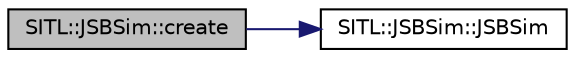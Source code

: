 digraph "SITL::JSBSim::create"
{
 // INTERACTIVE_SVG=YES
  edge [fontname="Helvetica",fontsize="10",labelfontname="Helvetica",labelfontsize="10"];
  node [fontname="Helvetica",fontsize="10",shape=record];
  rankdir="LR";
  Node1 [label="SITL::JSBSim::create",height=0.2,width=0.4,color="black", fillcolor="grey75", style="filled", fontcolor="black"];
  Node1 -> Node2 [color="midnightblue",fontsize="10",style="solid",fontname="Helvetica"];
  Node2 [label="SITL::JSBSim::JSBSim",height=0.2,width=0.4,color="black", fillcolor="white", style="filled",URL="$classSITL_1_1JSBSim.html#aa886171aea5c1ba818e48170659444cf"];
}
